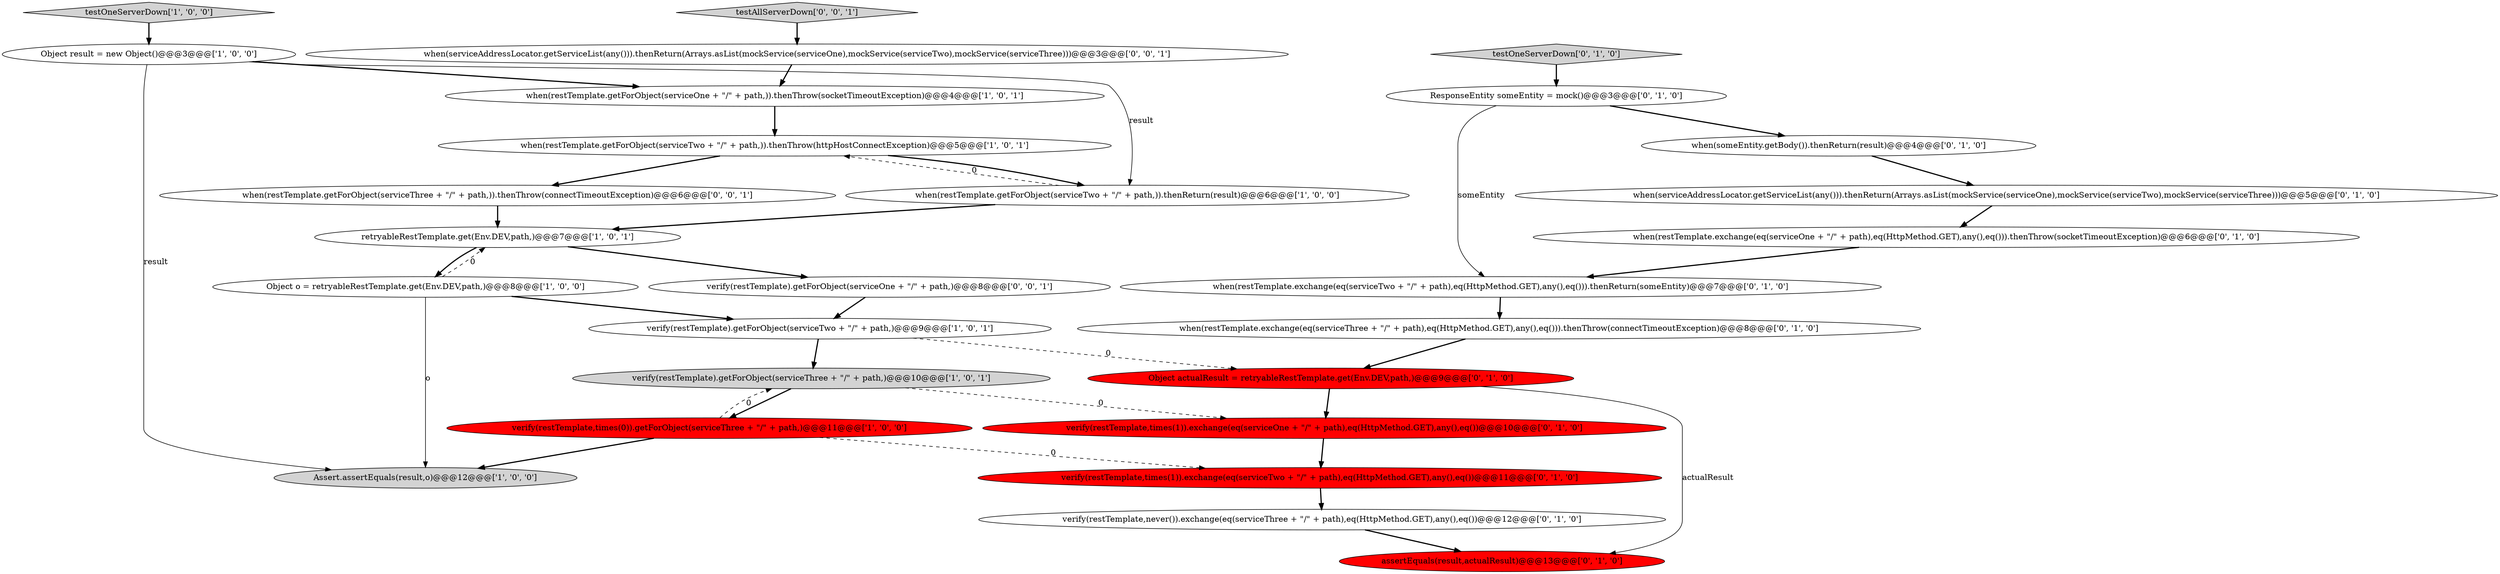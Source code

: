 digraph {
10 [style = filled, label = "Object result = new Object()@@@3@@@['1', '0', '0']", fillcolor = white, shape = ellipse image = "AAA0AAABBB1BBB"];
13 [style = filled, label = "verify(restTemplate,times(1)).exchange(eq(serviceOne + \"/\" + path),eq(HttpMethod.GET),any(),eq())@@@10@@@['0', '1', '0']", fillcolor = red, shape = ellipse image = "AAA1AAABBB2BBB"];
7 [style = filled, label = "when(restTemplate.getForObject(serviceOne + \"/\" + path,)).thenThrow(socketTimeoutException)@@@4@@@['1', '0', '1']", fillcolor = white, shape = ellipse image = "AAA0AAABBB1BBB"];
22 [style = filled, label = "Object actualResult = retryableRestTemplate.get(Env.DEV,path,)@@@9@@@['0', '1', '0']", fillcolor = red, shape = ellipse image = "AAA1AAABBB2BBB"];
25 [style = filled, label = "when(restTemplate.getForObject(serviceThree + \"/\" + path,)).thenThrow(connectTimeoutException)@@@6@@@['0', '0', '1']", fillcolor = white, shape = ellipse image = "AAA0AAABBB3BBB"];
21 [style = filled, label = "when(restTemplate.exchange(eq(serviceTwo + \"/\" + path),eq(HttpMethod.GET),any(),eq())).thenReturn(someEntity)@@@7@@@['0', '1', '0']", fillcolor = white, shape = ellipse image = "AAA0AAABBB2BBB"];
15 [style = filled, label = "when(someEntity.getBody()).thenReturn(result)@@@4@@@['0', '1', '0']", fillcolor = white, shape = ellipse image = "AAA0AAABBB2BBB"];
1 [style = filled, label = "when(restTemplate.getForObject(serviceTwo + \"/\" + path,)).thenThrow(httpHostConnectException)@@@5@@@['1', '0', '1']", fillcolor = white, shape = ellipse image = "AAA0AAABBB1BBB"];
26 [style = filled, label = "testAllServerDown['0', '0', '1']", fillcolor = lightgray, shape = diamond image = "AAA0AAABBB3BBB"];
6 [style = filled, label = "verify(restTemplate,times(0)).getForObject(serviceThree + \"/\" + path,)@@@11@@@['1', '0', '0']", fillcolor = red, shape = ellipse image = "AAA1AAABBB1BBB"];
3 [style = filled, label = "retryableRestTemplate.get(Env.DEV,path,)@@@7@@@['1', '0', '1']", fillcolor = white, shape = ellipse image = "AAA0AAABBB1BBB"];
18 [style = filled, label = "ResponseEntity someEntity = mock()@@@3@@@['0', '1', '0']", fillcolor = white, shape = ellipse image = "AAA0AAABBB2BBB"];
16 [style = filled, label = "verify(restTemplate,times(1)).exchange(eq(serviceTwo + \"/\" + path),eq(HttpMethod.GET),any(),eq())@@@11@@@['0', '1', '0']", fillcolor = red, shape = ellipse image = "AAA1AAABBB2BBB"];
23 [style = filled, label = "verify(restTemplate).getForObject(serviceOne + \"/\" + path,)@@@8@@@['0', '0', '1']", fillcolor = white, shape = ellipse image = "AAA0AAABBB3BBB"];
14 [style = filled, label = "when(restTemplate.exchange(eq(serviceOne + \"/\" + path),eq(HttpMethod.GET),any(),eq())).thenThrow(socketTimeoutException)@@@6@@@['0', '1', '0']", fillcolor = white, shape = ellipse image = "AAA0AAABBB2BBB"];
19 [style = filled, label = "assertEquals(result,actualResult)@@@13@@@['0', '1', '0']", fillcolor = red, shape = ellipse image = "AAA1AAABBB2BBB"];
11 [style = filled, label = "when(serviceAddressLocator.getServiceList(any())).thenReturn(Arrays.asList(mockService(serviceOne),mockService(serviceTwo),mockService(serviceThree)))@@@5@@@['0', '1', '0']", fillcolor = white, shape = ellipse image = "AAA0AAABBB2BBB"];
17 [style = filled, label = "when(restTemplate.exchange(eq(serviceThree + \"/\" + path),eq(HttpMethod.GET),any(),eq())).thenThrow(connectTimeoutException)@@@8@@@['0', '1', '0']", fillcolor = white, shape = ellipse image = "AAA0AAABBB2BBB"];
0 [style = filled, label = "when(restTemplate.getForObject(serviceTwo + \"/\" + path,)).thenReturn(result)@@@6@@@['1', '0', '0']", fillcolor = white, shape = ellipse image = "AAA0AAABBB1BBB"];
12 [style = filled, label = "testOneServerDown['0', '1', '0']", fillcolor = lightgray, shape = diamond image = "AAA0AAABBB2BBB"];
20 [style = filled, label = "verify(restTemplate,never()).exchange(eq(serviceThree + \"/\" + path),eq(HttpMethod.GET),any(),eq())@@@12@@@['0', '1', '0']", fillcolor = white, shape = ellipse image = "AAA0AAABBB2BBB"];
9 [style = filled, label = "Object o = retryableRestTemplate.get(Env.DEV,path,)@@@8@@@['1', '0', '0']", fillcolor = white, shape = ellipse image = "AAA0AAABBB1BBB"];
5 [style = filled, label = "Assert.assertEquals(result,o)@@@12@@@['1', '0', '0']", fillcolor = lightgray, shape = ellipse image = "AAA0AAABBB1BBB"];
24 [style = filled, label = "when(serviceAddressLocator.getServiceList(any())).thenReturn(Arrays.asList(mockService(serviceOne),mockService(serviceTwo),mockService(serviceThree)))@@@3@@@['0', '0', '1']", fillcolor = white, shape = ellipse image = "AAA0AAABBB3BBB"];
8 [style = filled, label = "verify(restTemplate).getForObject(serviceTwo + \"/\" + path,)@@@9@@@['1', '0', '1']", fillcolor = white, shape = ellipse image = "AAA0AAABBB1BBB"];
4 [style = filled, label = "verify(restTemplate).getForObject(serviceThree + \"/\" + path,)@@@10@@@['1', '0', '1']", fillcolor = lightgray, shape = ellipse image = "AAA0AAABBB1BBB"];
2 [style = filled, label = "testOneServerDown['1', '0', '0']", fillcolor = lightgray, shape = diamond image = "AAA0AAABBB1BBB"];
0->3 [style = bold, label=""];
9->5 [style = solid, label="o"];
7->1 [style = bold, label=""];
11->14 [style = bold, label=""];
4->6 [style = bold, label=""];
25->3 [style = bold, label=""];
18->15 [style = bold, label=""];
0->1 [style = dashed, label="0"];
1->0 [style = bold, label=""];
23->8 [style = bold, label=""];
17->22 [style = bold, label=""];
9->8 [style = bold, label=""];
2->10 [style = bold, label=""];
26->24 [style = bold, label=""];
10->7 [style = bold, label=""];
18->21 [style = solid, label="someEntity"];
13->16 [style = bold, label=""];
6->4 [style = dashed, label="0"];
3->9 [style = bold, label=""];
8->22 [style = dashed, label="0"];
6->5 [style = bold, label=""];
3->23 [style = bold, label=""];
6->16 [style = dashed, label="0"];
10->5 [style = solid, label="result"];
15->11 [style = bold, label=""];
12->18 [style = bold, label=""];
8->4 [style = bold, label=""];
10->0 [style = solid, label="result"];
4->13 [style = dashed, label="0"];
20->19 [style = bold, label=""];
24->7 [style = bold, label=""];
16->20 [style = bold, label=""];
22->19 [style = solid, label="actualResult"];
21->17 [style = bold, label=""];
1->25 [style = bold, label=""];
9->3 [style = dashed, label="0"];
14->21 [style = bold, label=""];
22->13 [style = bold, label=""];
}
